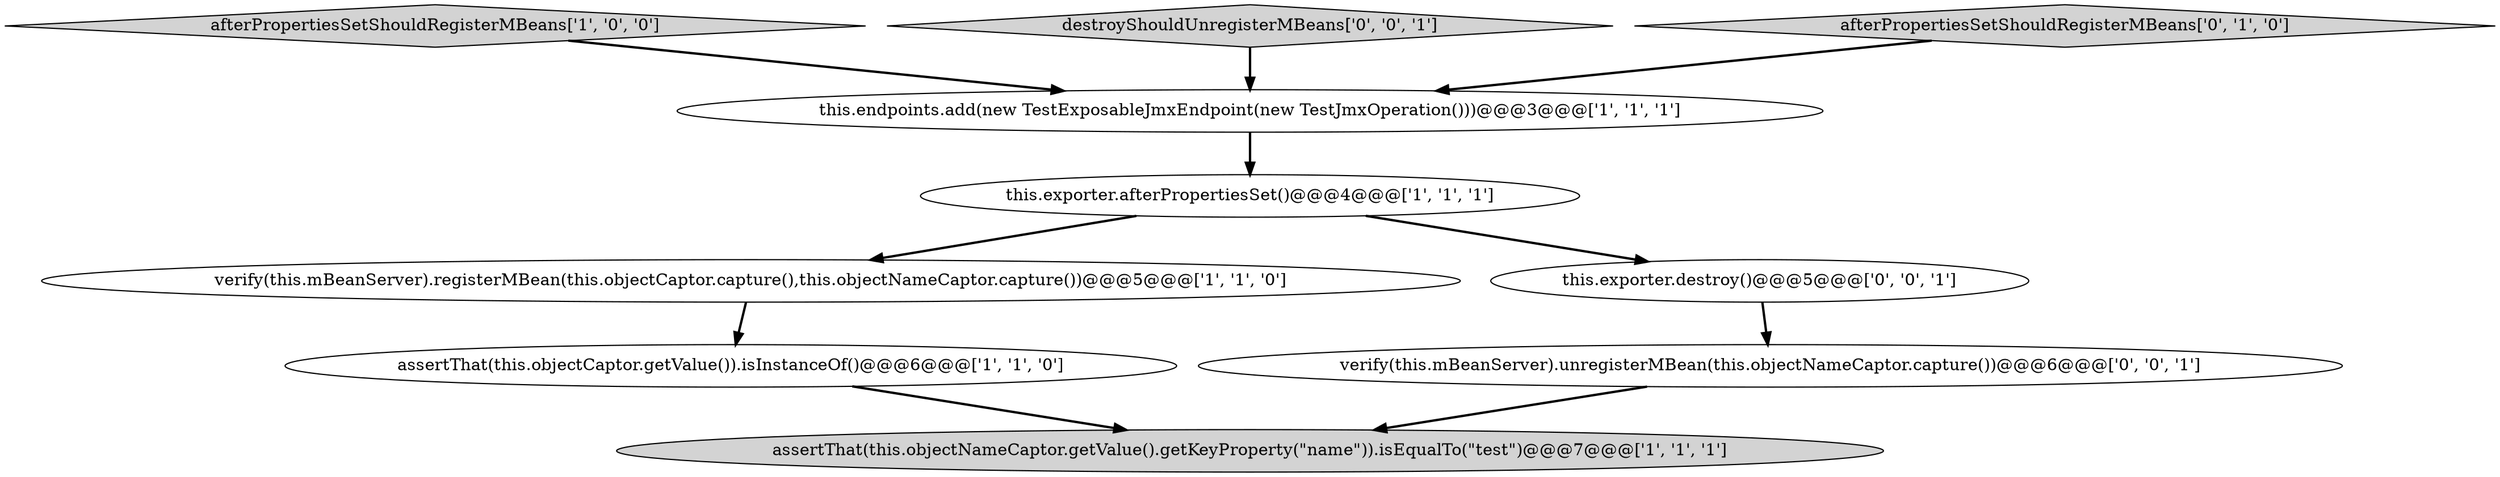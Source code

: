 digraph {
5 [style = filled, label = "this.exporter.afterPropertiesSet()@@@4@@@['1', '1', '1']", fillcolor = white, shape = ellipse image = "AAA0AAABBB1BBB"];
7 [style = filled, label = "verify(this.mBeanServer).unregisterMBean(this.objectNameCaptor.capture())@@@6@@@['0', '0', '1']", fillcolor = white, shape = ellipse image = "AAA0AAABBB3BBB"];
4 [style = filled, label = "verify(this.mBeanServer).registerMBean(this.objectCaptor.capture(),this.objectNameCaptor.capture())@@@5@@@['1', '1', '0']", fillcolor = white, shape = ellipse image = "AAA0AAABBB1BBB"];
3 [style = filled, label = "afterPropertiesSetShouldRegisterMBeans['1', '0', '0']", fillcolor = lightgray, shape = diamond image = "AAA0AAABBB1BBB"];
8 [style = filled, label = "destroyShouldUnregisterMBeans['0', '0', '1']", fillcolor = lightgray, shape = diamond image = "AAA0AAABBB3BBB"];
6 [style = filled, label = "afterPropertiesSetShouldRegisterMBeans['0', '1', '0']", fillcolor = lightgray, shape = diamond image = "AAA0AAABBB2BBB"];
2 [style = filled, label = "this.endpoints.add(new TestExposableJmxEndpoint(new TestJmxOperation()))@@@3@@@['1', '1', '1']", fillcolor = white, shape = ellipse image = "AAA0AAABBB1BBB"];
0 [style = filled, label = "assertThat(this.objectNameCaptor.getValue().getKeyProperty(\"name\")).isEqualTo(\"test\")@@@7@@@['1', '1', '1']", fillcolor = lightgray, shape = ellipse image = "AAA0AAABBB1BBB"];
9 [style = filled, label = "this.exporter.destroy()@@@5@@@['0', '0', '1']", fillcolor = white, shape = ellipse image = "AAA0AAABBB3BBB"];
1 [style = filled, label = "assertThat(this.objectCaptor.getValue()).isInstanceOf()@@@6@@@['1', '1', '0']", fillcolor = white, shape = ellipse image = "AAA0AAABBB1BBB"];
4->1 [style = bold, label=""];
7->0 [style = bold, label=""];
1->0 [style = bold, label=""];
3->2 [style = bold, label=""];
5->9 [style = bold, label=""];
9->7 [style = bold, label=""];
8->2 [style = bold, label=""];
5->4 [style = bold, label=""];
2->5 [style = bold, label=""];
6->2 [style = bold, label=""];
}
